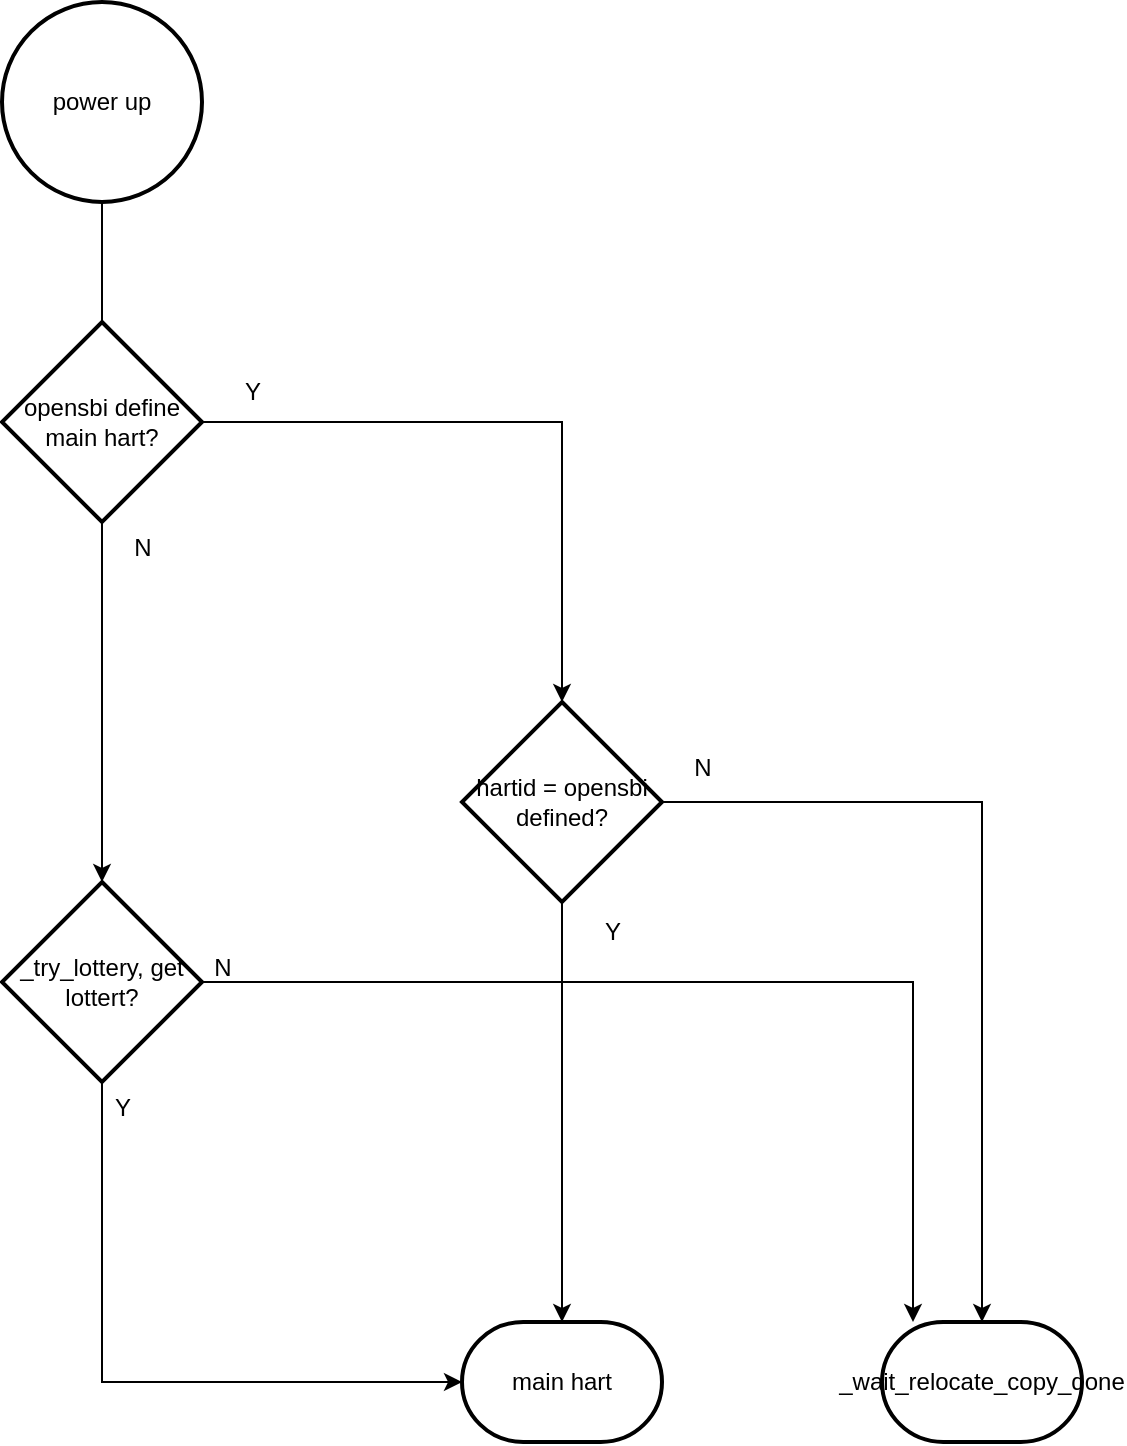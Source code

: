 <mxfile version="22.1.11" type="github" pages="2">
  <diagram name="opensbi" id="ui5j9LLtN3po_HC7oysL">
    <mxGraphModel dx="1362" dy="775" grid="1" gridSize="10" guides="1" tooltips="1" connect="1" arrows="1" fold="1" page="1" pageScale="1" pageWidth="850" pageHeight="1100" math="0" shadow="0">
      <root>
        <mxCell id="0" />
        <mxCell id="1" parent="0" />
        <mxCell id="3UNEdA6duFAgilHibFLQ-1" value="" style="endArrow=none;html=1;rounded=0;entryX=0.5;entryY=1;entryDx=0;entryDy=0;entryPerimeter=0;" edge="1" parent="1" target="3UNEdA6duFAgilHibFLQ-23">
          <mxGeometry width="50" height="50" relative="1" as="geometry">
            <mxPoint x="390" y="200" as="sourcePoint" />
            <mxPoint x="390" y="90" as="targetPoint" />
          </mxGeometry>
        </mxCell>
        <mxCell id="3UNEdA6duFAgilHibFLQ-2" value="opensbi define main hart?" style="strokeWidth=2;html=1;shape=mxgraph.flowchart.decision;whiteSpace=wrap;" vertex="1" parent="1">
          <mxGeometry x="340" y="200" width="100" height="100" as="geometry" />
        </mxCell>
        <mxCell id="3UNEdA6duFAgilHibFLQ-5" value="N" style="text;html=1;align=center;verticalAlign=middle;resizable=0;points=[];autosize=1;strokeColor=none;fillColor=none;" vertex="1" parent="1">
          <mxGeometry x="395" y="298" width="30" height="30" as="geometry" />
        </mxCell>
        <mxCell id="3UNEdA6duFAgilHibFLQ-9" style="edgeStyle=orthogonalEdgeStyle;rounded=0;orthogonalLoop=1;jettySize=auto;html=1;entryX=0.5;entryY=0;entryDx=0;entryDy=0;entryPerimeter=0;" edge="1" parent="1" source="3UNEdA6duFAgilHibFLQ-6" target="3UNEdA6duFAgilHibFLQ-10">
          <mxGeometry relative="1" as="geometry">
            <mxPoint x="620" y="590" as="targetPoint" />
          </mxGeometry>
        </mxCell>
        <mxCell id="3UNEdA6duFAgilHibFLQ-6" value="hartid = opensbi defined?" style="strokeWidth=2;html=1;shape=mxgraph.flowchart.decision;whiteSpace=wrap;" vertex="1" parent="1">
          <mxGeometry x="570" y="390" width="100" height="100" as="geometry" />
        </mxCell>
        <mxCell id="3UNEdA6duFAgilHibFLQ-7" style="edgeStyle=orthogonalEdgeStyle;rounded=0;orthogonalLoop=1;jettySize=auto;html=1;entryX=0.5;entryY=0;entryDx=0;entryDy=0;entryPerimeter=0;" edge="1" parent="1" source="3UNEdA6duFAgilHibFLQ-2" target="3UNEdA6duFAgilHibFLQ-6">
          <mxGeometry relative="1" as="geometry" />
        </mxCell>
        <mxCell id="3UNEdA6duFAgilHibFLQ-8" value="Y" style="text;html=1;align=center;verticalAlign=middle;resizable=0;points=[];autosize=1;strokeColor=none;fillColor=none;" vertex="1" parent="1">
          <mxGeometry x="450" y="220" width="30" height="30" as="geometry" />
        </mxCell>
        <mxCell id="3UNEdA6duFAgilHibFLQ-10" value="main hart" style="strokeWidth=2;html=1;shape=mxgraph.flowchart.terminator;whiteSpace=wrap;" vertex="1" parent="1">
          <mxGeometry x="570" y="700" width="100" height="60" as="geometry" />
        </mxCell>
        <mxCell id="3UNEdA6duFAgilHibFLQ-11" value="Y" style="text;html=1;align=center;verticalAlign=middle;resizable=0;points=[];autosize=1;strokeColor=none;fillColor=none;" vertex="1" parent="1">
          <mxGeometry x="630" y="490" width="30" height="30" as="geometry" />
        </mxCell>
        <mxCell id="3UNEdA6duFAgilHibFLQ-12" value="_wait_relocate_copy_done" style="strokeWidth=2;html=1;shape=mxgraph.flowchart.terminator;whiteSpace=wrap;" vertex="1" parent="1">
          <mxGeometry x="780" y="700" width="100" height="60" as="geometry" />
        </mxCell>
        <mxCell id="3UNEdA6duFAgilHibFLQ-13" style="edgeStyle=orthogonalEdgeStyle;rounded=0;orthogonalLoop=1;jettySize=auto;html=1;entryX=0.5;entryY=0;entryDx=0;entryDy=0;entryPerimeter=0;" edge="1" parent="1" source="3UNEdA6duFAgilHibFLQ-6" target="3UNEdA6duFAgilHibFLQ-12">
          <mxGeometry relative="1" as="geometry" />
        </mxCell>
        <mxCell id="3UNEdA6duFAgilHibFLQ-14" value="N" style="text;html=1;align=center;verticalAlign=middle;resizable=0;points=[];autosize=1;strokeColor=none;fillColor=none;" vertex="1" parent="1">
          <mxGeometry x="675" y="408" width="30" height="30" as="geometry" />
        </mxCell>
        <mxCell id="3UNEdA6duFAgilHibFLQ-15" value="_try_lottery, get lottert?" style="strokeWidth=2;html=1;shape=mxgraph.flowchart.decision;whiteSpace=wrap;" vertex="1" parent="1">
          <mxGeometry x="340" y="480" width="100" height="100" as="geometry" />
        </mxCell>
        <mxCell id="3UNEdA6duFAgilHibFLQ-16" style="edgeStyle=orthogonalEdgeStyle;rounded=0;orthogonalLoop=1;jettySize=auto;html=1;entryX=0.5;entryY=0;entryDx=0;entryDy=0;entryPerimeter=0;" edge="1" parent="1" source="3UNEdA6duFAgilHibFLQ-2" target="3UNEdA6duFAgilHibFLQ-15">
          <mxGeometry relative="1" as="geometry" />
        </mxCell>
        <mxCell id="3UNEdA6duFAgilHibFLQ-18" style="edgeStyle=orthogonalEdgeStyle;rounded=0;orthogonalLoop=1;jettySize=auto;html=1;entryX=0.155;entryY=0;entryDx=0;entryDy=0;entryPerimeter=0;" edge="1" parent="1" source="3UNEdA6duFAgilHibFLQ-15" target="3UNEdA6duFAgilHibFLQ-12">
          <mxGeometry relative="1" as="geometry" />
        </mxCell>
        <mxCell id="3UNEdA6duFAgilHibFLQ-19" value="N" style="text;html=1;align=center;verticalAlign=middle;resizable=0;points=[];autosize=1;strokeColor=none;fillColor=none;" vertex="1" parent="1">
          <mxGeometry x="435" y="508" width="30" height="30" as="geometry" />
        </mxCell>
        <mxCell id="3UNEdA6duFAgilHibFLQ-21" style="edgeStyle=orthogonalEdgeStyle;rounded=0;orthogonalLoop=1;jettySize=auto;html=1;entryX=0;entryY=0.5;entryDx=0;entryDy=0;entryPerimeter=0;exitX=0.5;exitY=1;exitDx=0;exitDy=0;exitPerimeter=0;" edge="1" parent="1" source="3UNEdA6duFAgilHibFLQ-15" target="3UNEdA6duFAgilHibFLQ-10">
          <mxGeometry relative="1" as="geometry" />
        </mxCell>
        <mxCell id="3UNEdA6duFAgilHibFLQ-22" value="Y" style="text;html=1;align=center;verticalAlign=middle;resizable=0;points=[];autosize=1;strokeColor=none;fillColor=none;" vertex="1" parent="1">
          <mxGeometry x="385" y="578" width="30" height="30" as="geometry" />
        </mxCell>
        <mxCell id="3UNEdA6duFAgilHibFLQ-23" value="power up" style="strokeWidth=2;html=1;shape=mxgraph.flowchart.start_2;whiteSpace=wrap;" vertex="1" parent="1">
          <mxGeometry x="340" y="40" width="100" height="100" as="geometry" />
        </mxCell>
      </root>
    </mxGraphModel>
  </diagram>
  <diagram id="7PrEMW2UDB4aXxqhH4xz" name="Page-2">
    <mxGraphModel dx="1362" dy="775" grid="1" gridSize="10" guides="1" tooltips="1" connect="1" arrows="1" fold="1" page="1" pageScale="1" pageWidth="850" pageHeight="1100" math="0" shadow="0">
      <root>
        <mxCell id="0" />
        <mxCell id="1" parent="0" />
      </root>
    </mxGraphModel>
  </diagram>
</mxfile>
